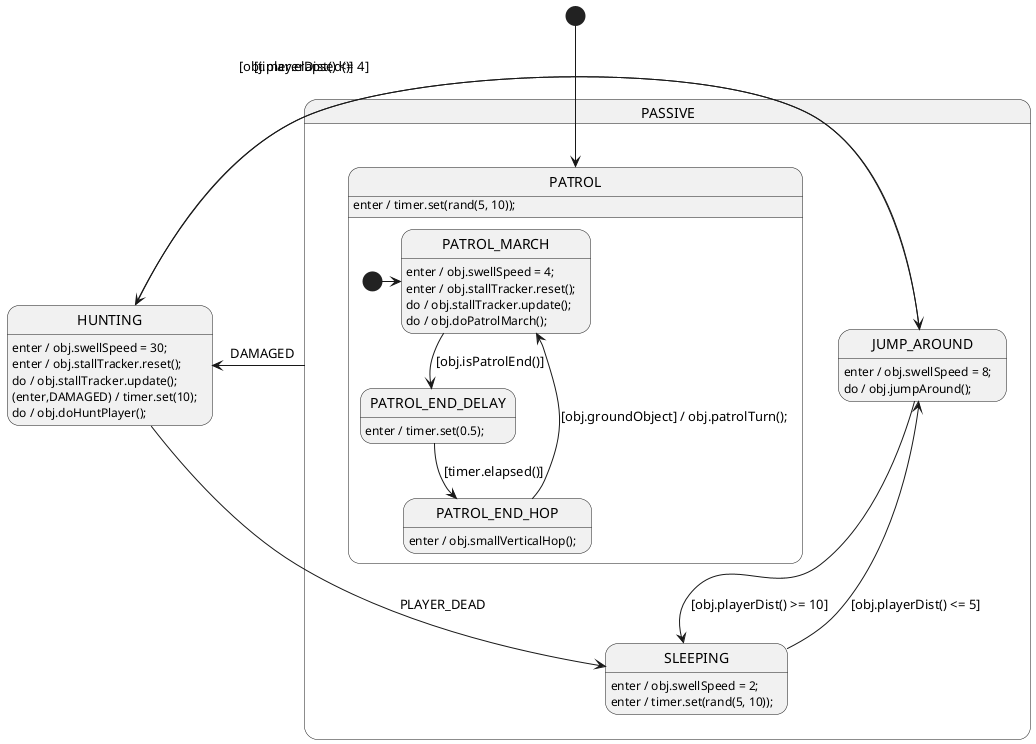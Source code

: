 @startuml Enemy1Sm

' //////////////////////// STATE ORGANIZATION ///////////////////////
' Note: StateSmith treats state names and events as case insensitive.
' More info: https://github.com/StateSmith/StateSmith/wiki/PlantUML

state PASSIVE {
    state SLEEPING

    state PATROL {
        state PATROL_MARCH
        state PATROL_END_DELAY
        state PATROL_END_HOP
        ' state PATROL_END_TURN
        [*] -> PATROL_MARCH
    }

    state JUMP_AROUND
}

state HUNTING

[*] --> PATROL
' [*] -> SLEEPING


' ///////////////////////// STATE HANDLERS /////////////////////////
' Syntax: https://github.com/StateSmith/StateSmith/wiki/Behaviors

PASSIVE --> HUNTING: DAMAGED

SLEEPING: enter / obj.swellSpeed = 2;
SLEEPING: enter / timer.set(rand(5, 10));
' SLEEPING -> PATROL: [timer.elapsed()]
SLEEPING --> JUMP_AROUND: [obj.playerDist() <= 5]

PATROL: enter / timer.set(rand(5, 10));
' PATROL -> SLEEPING: [timer.elapsed()]
PATROL_MARCH: enter / obj.swellSpeed = 4;
PATROL_MARCH: enter / obj.stallTracker.reset();
PATROL_MARCH: do / obj.stallTracker.update();
PATROL_MARCH: do / obj.doPatrolMarch();
PATROL_MARCH --> PATROL_END_DELAY: [obj.isPatrolEnd()]

PATROL_END_DELAY: enter / timer.set(0.5);
PATROL_END_DELAY --> PATROL_END_HOP: [timer.elapsed()]

PATROL_END_HOP: enter / obj.smallVerticalHop();
PATROL_END_HOP --> PATROL_MARCH: [obj.groundObject] / obj.patrolTurn();

HUNTING --> SLEEPING: PLAYER_DEAD

JUMP_AROUND: enter / obj.swellSpeed = 8;
JUMP_AROUND: do / obj.jumpAround();
JUMP_AROUND --> SLEEPING: [obj.playerDist() >= 10]
JUMP_AROUND -r-> HUNTING: [obj.playerDist() <= 4]

HUNTING: enter / obj.swellSpeed = 30;
HUNTING: enter / obj.stallTracker.reset();
HUNTING: do / obj.stallTracker.update();
HUNTING: (enter,DAMAGED) / timer.set(10);
HUNTING: do / obj.doHuntPlayer();
HUNTING -l-> JUMP_AROUND: [timer.elapsed()]

' //////////////////////// StateSmith config ////////////////////////
' The below special comment block sets the StateSmith configuration.
' More info: https://github.com/StateSmith/StateSmith/issues/335

/'! $CONFIG : toml
[SmRunnerSettings]
transpilerId = "JavaScript"

[RenderConfig]
AutoExpandedVars = """
    timer: new Timer(0),
    obj: null, // need to set this to instance of Enemy1 before calling start()
    """
'/
@enduml